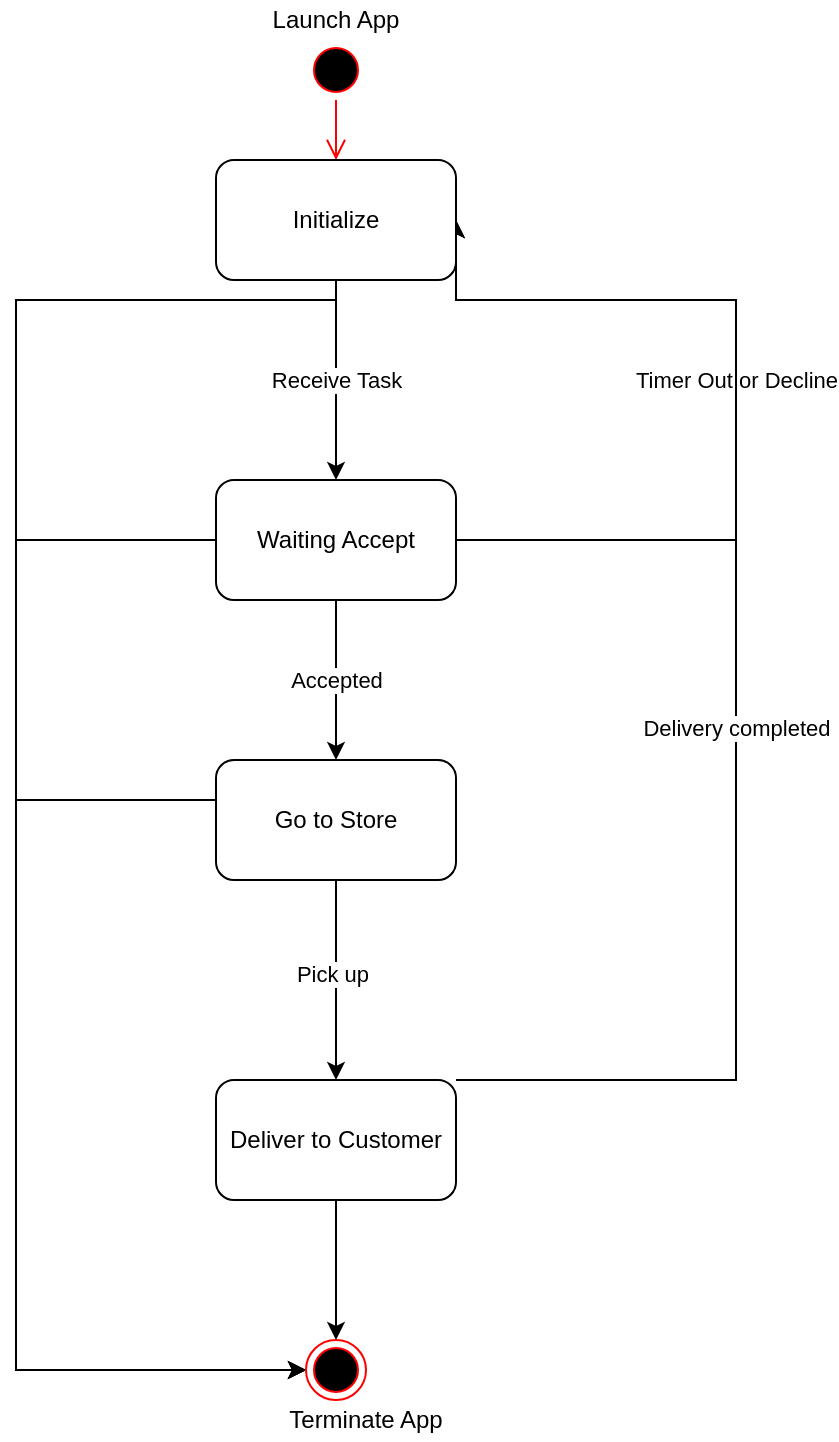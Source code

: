 <mxfile version="20.3.7" type="github" pages="4">
  <diagram id="3SyprcpHxa9v9pUFkzcj" name="status">
    <mxGraphModel dx="966" dy="713" grid="1" gridSize="10" guides="1" tooltips="1" connect="1" arrows="1" fold="1" page="1" pageScale="1" pageWidth="1100" pageHeight="850" math="0" shadow="0">
      <root>
        <mxCell id="0" />
        <mxCell id="1" parent="0" />
        <mxCell id="i3gZExjQcRAgi3sSbV-m-11" value="Accepted" style="edgeStyle=orthogonalEdgeStyle;rounded=0;orthogonalLoop=1;jettySize=auto;html=1;" parent="1" source="i3gZExjQcRAgi3sSbV-m-1" target="i3gZExjQcRAgi3sSbV-m-5" edge="1">
          <mxGeometry relative="1" as="geometry" />
        </mxCell>
        <mxCell id="i3gZExjQcRAgi3sSbV-m-14" style="edgeStyle=orthogonalEdgeStyle;rounded=0;orthogonalLoop=1;jettySize=auto;html=1;entryX=0;entryY=0.5;entryDx=0;entryDy=0;" parent="1" source="i3gZExjQcRAgi3sSbV-m-1" target="i3gZExjQcRAgi3sSbV-m-8" edge="1">
          <mxGeometry relative="1" as="geometry">
            <Array as="points">
              <mxPoint x="120" y="300" />
              <mxPoint x="120" y="715" />
            </Array>
          </mxGeometry>
        </mxCell>
        <mxCell id="i3gZExjQcRAgi3sSbV-m-16" value="Timer Out or Decline" style="edgeStyle=orthogonalEdgeStyle;rounded=0;orthogonalLoop=1;jettySize=auto;html=1;entryX=1;entryY=0.5;entryDx=0;entryDy=0;" parent="1" source="i3gZExjQcRAgi3sSbV-m-1" target="i3gZExjQcRAgi3sSbV-m-7" edge="1">
          <mxGeometry relative="1" as="geometry">
            <Array as="points">
              <mxPoint x="480" y="300" />
              <mxPoint x="480" y="180" />
            </Array>
          </mxGeometry>
        </mxCell>
        <mxCell id="i3gZExjQcRAgi3sSbV-m-1" value="Waiting Accept" style="rounded=1;whiteSpace=wrap;html=1;" parent="1" vertex="1">
          <mxGeometry x="220" y="270" width="120" height="60" as="geometry" />
        </mxCell>
        <mxCell id="i3gZExjQcRAgi3sSbV-m-2" value="" style="ellipse;html=1;shape=startState;fillColor=#000000;strokeColor=#ff0000;" parent="1" vertex="1">
          <mxGeometry x="265" y="50" width="30" height="30" as="geometry" />
        </mxCell>
        <mxCell id="i3gZExjQcRAgi3sSbV-m-3" value="" style="edgeStyle=orthogonalEdgeStyle;html=1;verticalAlign=bottom;endArrow=open;endSize=8;strokeColor=#ff0000;entryX=0.5;entryY=0;entryDx=0;entryDy=0;" parent="1" source="i3gZExjQcRAgi3sSbV-m-2" target="i3gZExjQcRAgi3sSbV-m-7" edge="1">
          <mxGeometry relative="1" as="geometry">
            <mxPoint x="280" y="130" as="targetPoint" />
          </mxGeometry>
        </mxCell>
        <mxCell id="i3gZExjQcRAgi3sSbV-m-12" style="edgeStyle=orthogonalEdgeStyle;rounded=0;orthogonalLoop=1;jettySize=auto;html=1;entryX=0.5;entryY=0;entryDx=0;entryDy=0;" parent="1" source="i3gZExjQcRAgi3sSbV-m-5" target="i3gZExjQcRAgi3sSbV-m-6" edge="1">
          <mxGeometry relative="1" as="geometry" />
        </mxCell>
        <mxCell id="i3gZExjQcRAgi3sSbV-m-17" value="Pick up" style="edgeLabel;html=1;align=center;verticalAlign=middle;resizable=0;points=[];" parent="i3gZExjQcRAgi3sSbV-m-12" vertex="1" connectable="0">
          <mxGeometry x="-0.075" y="-2" relative="1" as="geometry">
            <mxPoint as="offset" />
          </mxGeometry>
        </mxCell>
        <mxCell id="i3gZExjQcRAgi3sSbV-m-15" style="edgeStyle=orthogonalEdgeStyle;rounded=0;orthogonalLoop=1;jettySize=auto;html=1;entryX=0;entryY=0.5;entryDx=0;entryDy=0;" parent="1" source="i3gZExjQcRAgi3sSbV-m-5" target="i3gZExjQcRAgi3sSbV-m-8" edge="1">
          <mxGeometry relative="1" as="geometry">
            <Array as="points">
              <mxPoint x="120" y="430" />
              <mxPoint x="120" y="715" />
            </Array>
          </mxGeometry>
        </mxCell>
        <mxCell id="i3gZExjQcRAgi3sSbV-m-5" value="Go to Store" style="rounded=1;whiteSpace=wrap;html=1;" parent="1" vertex="1">
          <mxGeometry x="220" y="410" width="120" height="60" as="geometry" />
        </mxCell>
        <mxCell id="i3gZExjQcRAgi3sSbV-m-13" style="edgeStyle=orthogonalEdgeStyle;rounded=0;orthogonalLoop=1;jettySize=auto;html=1;entryX=0.5;entryY=0;entryDx=0;entryDy=0;" parent="1" source="i3gZExjQcRAgi3sSbV-m-6" target="i3gZExjQcRAgi3sSbV-m-8" edge="1">
          <mxGeometry relative="1" as="geometry" />
        </mxCell>
        <mxCell id="i3gZExjQcRAgi3sSbV-m-19" style="edgeStyle=orthogonalEdgeStyle;rounded=0;orthogonalLoop=1;jettySize=auto;html=1;entryX=1;entryY=0.5;entryDx=0;entryDy=0;" parent="1" source="i3gZExjQcRAgi3sSbV-m-6" target="i3gZExjQcRAgi3sSbV-m-7" edge="1">
          <mxGeometry relative="1" as="geometry">
            <Array as="points">
              <mxPoint x="480" y="570" />
              <mxPoint x="480" y="180" />
            </Array>
          </mxGeometry>
        </mxCell>
        <mxCell id="i3gZExjQcRAgi3sSbV-m-20" value="Delivery completed" style="edgeLabel;html=1;align=center;verticalAlign=middle;resizable=0;points=[];" parent="i3gZExjQcRAgi3sSbV-m-19" vertex="1" connectable="0">
          <mxGeometry x="-0.11" relative="1" as="geometry">
            <mxPoint as="offset" />
          </mxGeometry>
        </mxCell>
        <mxCell id="i3gZExjQcRAgi3sSbV-m-6" value="Deliver to Customer" style="rounded=1;whiteSpace=wrap;html=1;" parent="1" vertex="1">
          <mxGeometry x="220" y="570" width="120" height="60" as="geometry" />
        </mxCell>
        <mxCell id="i3gZExjQcRAgi3sSbV-m-9" style="edgeStyle=orthogonalEdgeStyle;rounded=0;orthogonalLoop=1;jettySize=auto;html=1;entryX=0;entryY=0.5;entryDx=0;entryDy=0;" parent="1" source="i3gZExjQcRAgi3sSbV-m-7" target="i3gZExjQcRAgi3sSbV-m-8" edge="1">
          <mxGeometry relative="1" as="geometry">
            <mxPoint x="50" y="711" as="targetPoint" />
            <Array as="points">
              <mxPoint x="120" y="180" />
              <mxPoint x="120" y="715" />
            </Array>
          </mxGeometry>
        </mxCell>
        <mxCell id="i3gZExjQcRAgi3sSbV-m-10" value="Receive Task" style="edgeStyle=orthogonalEdgeStyle;rounded=0;orthogonalLoop=1;jettySize=auto;html=1;entryX=0.5;entryY=0;entryDx=0;entryDy=0;" parent="1" source="i3gZExjQcRAgi3sSbV-m-7" target="i3gZExjQcRAgi3sSbV-m-1" edge="1">
          <mxGeometry relative="1" as="geometry" />
        </mxCell>
        <mxCell id="i3gZExjQcRAgi3sSbV-m-7" value="Initialize" style="rounded=1;whiteSpace=wrap;html=1;" parent="1" vertex="1">
          <mxGeometry x="220" y="110" width="120" height="60" as="geometry" />
        </mxCell>
        <mxCell id="i3gZExjQcRAgi3sSbV-m-8" value="" style="ellipse;html=1;shape=endState;fillColor=#000000;strokeColor=#ff0000;" parent="1" vertex="1">
          <mxGeometry x="265" y="700" width="30" height="30" as="geometry" />
        </mxCell>
        <mxCell id="i3gZExjQcRAgi3sSbV-m-21" value="Launch App" style="text;html=1;strokeColor=none;fillColor=none;align=center;verticalAlign=middle;whiteSpace=wrap;rounded=0;" parent="1" vertex="1">
          <mxGeometry x="230" y="30" width="100" height="20" as="geometry" />
        </mxCell>
        <mxCell id="i3gZExjQcRAgi3sSbV-m-23" value="Terminate App" style="text;html=1;strokeColor=none;fillColor=none;align=center;verticalAlign=middle;whiteSpace=wrap;rounded=0;" parent="1" vertex="1">
          <mxGeometry x="240" y="730" width="110" height="20" as="geometry" />
        </mxCell>
      </root>
    </mxGraphModel>
  </diagram>
  <diagram id="gtou46zGX1QCLSLipSyE" name="Layer">
    <mxGraphModel dx="966" dy="713" grid="1" gridSize="10" guides="1" tooltips="1" connect="1" arrows="1" fold="1" page="1" pageScale="1" pageWidth="1100" pageHeight="850" math="0" shadow="0">
      <root>
        <mxCell id="DPVgUZX1APURNlut0-wl-0" />
        <mxCell id="DPVgUZX1APURNlut0-wl-1" parent="DPVgUZX1APURNlut0-wl-0" />
        <mxCell id="DPVgUZX1APURNlut0-wl-3" value="" style="rounded=0;whiteSpace=wrap;html=1;fillColor=#dae8fc;strokeColor=#6c8ebf;" parent="DPVgUZX1APURNlut0-wl-1" vertex="1">
          <mxGeometry x="240" y="140" width="400" height="535" as="geometry" />
        </mxCell>
        <mxCell id="DPVgUZX1APURNlut0-wl-4" value="" style="rounded=0;whiteSpace=wrap;html=1;fillColor=#ffe6cc;strokeColor=#d79b00;" parent="DPVgUZX1APURNlut0-wl-1" vertex="1">
          <mxGeometry x="310" y="158" width="400" height="535" as="geometry" />
        </mxCell>
        <mxCell id="DPVgUZX1APURNlut0-wl-5" value="" style="rounded=0;whiteSpace=wrap;html=1;fillColor=#d5e8d4;strokeColor=#82b366;" parent="DPVgUZX1APURNlut0-wl-1" vertex="1">
          <mxGeometry x="380" y="180" width="400" height="535" as="geometry" />
        </mxCell>
        <mxCell id="DPVgUZX1APURNlut0-wl-8" style="edgeStyle=orthogonalEdgeStyle;rounded=0;orthogonalLoop=1;jettySize=auto;html=1;entryX=0;entryY=0.234;entryDx=0;entryDy=0;entryPerimeter=0;fontSize=14;" parent="DPVgUZX1APURNlut0-wl-1" source="DPVgUZX1APURNlut0-wl-7" target="DPVgUZX1APURNlut0-wl-3" edge="1">
          <mxGeometry relative="1" as="geometry" />
        </mxCell>
        <mxCell id="DPVgUZX1APURNlut0-wl-7" value="Map View" style="text;html=1;fillColor=none;align=center;verticalAlign=middle;whiteSpace=wrap;rounded=0;fontStyle=1;fontSize=14;strokeColor=#000000;" parent="DPVgUZX1APURNlut0-wl-1" vertex="1">
          <mxGeometry x="20" y="240" width="120" height="50" as="geometry" />
        </mxCell>
        <mxCell id="DPVgUZX1APURNlut0-wl-10" style="edgeStyle=orthogonalEdgeStyle;rounded=0;orthogonalLoop=1;jettySize=auto;html=1;entryX=0.003;entryY=0.443;entryDx=0;entryDy=0;entryPerimeter=0;fontSize=14;" parent="DPVgUZX1APURNlut0-wl-1" source="DPVgUZX1APURNlut0-wl-9" target="DPVgUZX1APURNlut0-wl-4" edge="1">
          <mxGeometry relative="1" as="geometry" />
        </mxCell>
        <mxCell id="DPVgUZX1APURNlut0-wl-9" value="Data View" style="text;html=1;fillColor=none;align=center;verticalAlign=middle;whiteSpace=wrap;rounded=0;fontStyle=1;fontSize=14;strokeColor=#000000;" parent="DPVgUZX1APURNlut0-wl-1" vertex="1">
          <mxGeometry x="20" y="370" width="120" height="50" as="geometry" />
        </mxCell>
        <mxCell id="DPVgUZX1APURNlut0-wl-12" style="edgeStyle=orthogonalEdgeStyle;rounded=0;orthogonalLoop=1;jettySize=auto;html=1;entryX=-0.002;entryY=0.645;entryDx=0;entryDy=0;entryPerimeter=0;fontSize=14;" parent="DPVgUZX1APURNlut0-wl-1" source="DPVgUZX1APURNlut0-wl-11" target="DPVgUZX1APURNlut0-wl-5" edge="1">
          <mxGeometry relative="1" as="geometry" />
        </mxCell>
        <mxCell id="DPVgUZX1APURNlut0-wl-11" value="Alert/Popup View" style="text;html=1;fillColor=none;align=center;verticalAlign=middle;whiteSpace=wrap;rounded=0;fontStyle=1;fontSize=14;strokeColor=#000000;" parent="DPVgUZX1APURNlut0-wl-1" vertex="1">
          <mxGeometry x="20" y="500" width="120" height="50" as="geometry" />
        </mxCell>
      </root>
    </mxGraphModel>
  </diagram>
  <diagram id="u4hNYogOvnCquQkuKedv" name="event">
    <mxGraphModel dx="966" dy="713" grid="1" gridSize="10" guides="1" tooltips="1" connect="1" arrows="1" fold="1" page="1" pageScale="1" pageWidth="1100" pageHeight="850" math="0" shadow="0">
      <root>
        <mxCell id="sNLeW46Lzk7iC-Mk6fb0-0" />
        <mxCell id="sNLeW46Lzk7iC-Mk6fb0-1" parent="sNLeW46Lzk7iC-Mk6fb0-0" />
        <mxCell id="Lvlu1L-vkbJUihA7xlHj-0" value="Event/Notify" style="ellipse;whiteSpace=wrap;html=1;" parent="sNLeW46Lzk7iC-Mk6fb0-1" vertex="1">
          <mxGeometry x="380" y="270" width="120" height="80" as="geometry" />
        </mxCell>
        <mxCell id="Lvlu1L-vkbJUihA7xlHj-10" style="edgeStyle=orthogonalEdgeStyle;rounded=0;orthogonalLoop=1;jettySize=auto;html=1;startArrow=classic;startFill=1;" parent="sNLeW46Lzk7iC-Mk6fb0-1" source="Lvlu1L-vkbJUihA7xlHj-1" edge="1">
          <mxGeometry relative="1" as="geometry">
            <mxPoint x="380" y="310" as="targetPoint" />
            <Array as="points">
              <mxPoint x="260" y="310" />
            </Array>
          </mxGeometry>
        </mxCell>
        <mxCell id="Lvlu1L-vkbJUihA7xlHj-1" value="Http/RTC" style="rounded=1;whiteSpace=wrap;html=1;" parent="sNLeW46Lzk7iC-Mk6fb0-1" vertex="1">
          <mxGeometry x="210" y="410" width="100" height="50" as="geometry" />
        </mxCell>
        <mxCell id="Lvlu1L-vkbJUihA7xlHj-11" style="edgeStyle=orthogonalEdgeStyle;rounded=0;orthogonalLoop=1;jettySize=auto;html=1;entryX=0.5;entryY=1;entryDx=0;entryDy=0;startArrow=classic;startFill=1;" parent="sNLeW46Lzk7iC-Mk6fb0-1" source="Lvlu1L-vkbJUihA7xlHj-2" target="Lvlu1L-vkbJUihA7xlHj-0" edge="1">
          <mxGeometry relative="1" as="geometry" />
        </mxCell>
        <mxCell id="Lvlu1L-vkbJUihA7xlHj-2" value="Location" style="rounded=1;whiteSpace=wrap;html=1;" parent="sNLeW46Lzk7iC-Mk6fb0-1" vertex="1">
          <mxGeometry x="390" y="410" width="100" height="50" as="geometry" />
        </mxCell>
        <mxCell id="Lvlu1L-vkbJUihA7xlHj-12" style="edgeStyle=orthogonalEdgeStyle;rounded=0;orthogonalLoop=1;jettySize=auto;html=1;startArrow=classic;startFill=1;" parent="sNLeW46Lzk7iC-Mk6fb0-1" source="Lvlu1L-vkbJUihA7xlHj-3" edge="1">
          <mxGeometry relative="1" as="geometry">
            <mxPoint x="500" y="310" as="targetPoint" />
            <Array as="points">
              <mxPoint x="620" y="310" />
            </Array>
          </mxGeometry>
        </mxCell>
        <mxCell id="Lvlu1L-vkbJUihA7xlHj-3" value="Timer" style="rounded=1;whiteSpace=wrap;html=1;" parent="sNLeW46Lzk7iC-Mk6fb0-1" vertex="1">
          <mxGeometry x="570" y="410" width="100" height="50" as="geometry" />
        </mxCell>
        <mxCell id="Lvlu1L-vkbJUihA7xlHj-7" style="edgeStyle=orthogonalEdgeStyle;rounded=0;orthogonalLoop=1;jettySize=auto;html=1;entryX=0;entryY=0.5;entryDx=0;entryDy=0;startArrow=classic;startFill=1;" parent="sNLeW46Lzk7iC-Mk6fb0-1" source="Lvlu1L-vkbJUihA7xlHj-4" target="Lvlu1L-vkbJUihA7xlHj-0" edge="1">
          <mxGeometry relative="1" as="geometry">
            <Array as="points">
              <mxPoint x="260" y="310" />
            </Array>
          </mxGeometry>
        </mxCell>
        <mxCell id="Lvlu1L-vkbJUihA7xlHj-4" value="View" style="rounded=1;whiteSpace=wrap;html=1;" parent="sNLeW46Lzk7iC-Mk6fb0-1" vertex="1">
          <mxGeometry x="210" y="160" width="100" height="50" as="geometry" />
        </mxCell>
        <mxCell id="Lvlu1L-vkbJUihA7xlHj-8" style="edgeStyle=orthogonalEdgeStyle;rounded=0;orthogonalLoop=1;jettySize=auto;html=1;entryX=0.5;entryY=0;entryDx=0;entryDy=0;startArrow=classic;startFill=1;" parent="sNLeW46Lzk7iC-Mk6fb0-1" source="Lvlu1L-vkbJUihA7xlHj-5" target="Lvlu1L-vkbJUihA7xlHj-0" edge="1">
          <mxGeometry relative="1" as="geometry" />
        </mxCell>
        <mxCell id="Lvlu1L-vkbJUihA7xlHj-5" value="Promotion" style="rounded=1;whiteSpace=wrap;html=1;" parent="sNLeW46Lzk7iC-Mk6fb0-1" vertex="1">
          <mxGeometry x="390" y="160" width="100" height="50" as="geometry" />
        </mxCell>
        <mxCell id="Lvlu1L-vkbJUihA7xlHj-9" style="edgeStyle=orthogonalEdgeStyle;rounded=0;orthogonalLoop=1;jettySize=auto;html=1;entryX=1;entryY=0.5;entryDx=0;entryDy=0;startArrow=classic;startFill=1;" parent="sNLeW46Lzk7iC-Mk6fb0-1" source="Lvlu1L-vkbJUihA7xlHj-6" target="Lvlu1L-vkbJUihA7xlHj-0" edge="1">
          <mxGeometry relative="1" as="geometry">
            <Array as="points">
              <mxPoint x="620" y="310" />
            </Array>
          </mxGeometry>
        </mxCell>
        <mxCell id="Lvlu1L-vkbJUihA7xlHj-6" value="Duty" style="rounded=1;whiteSpace=wrap;html=1;" parent="sNLeW46Lzk7iC-Mk6fb0-1" vertex="1">
          <mxGeometry x="570" y="160" width="100" height="50" as="geometry" />
        </mxCell>
        <mxCell id="g2pMEFykzgeNH0a7duf3-2" value="HTTP pull" style="edgeStyle=orthogonalEdgeStyle;rounded=0;orthogonalLoop=1;jettySize=auto;html=1;exitX=0.8;exitY=0.4;exitDx=0;exitDy=0;exitPerimeter=0;" edge="1" parent="sNLeW46Lzk7iC-Mk6fb0-1" source="g2pMEFykzgeNH0a7duf3-7" target="g2pMEFykzgeNH0a7duf3-1">
          <mxGeometry relative="1" as="geometry" />
        </mxCell>
        <mxCell id="g2pMEFykzgeNH0a7duf3-5" value="Thread 0" style="edgeLabel;html=1;align=center;verticalAlign=middle;resizable=0;points=[];" vertex="1" connectable="0" parent="g2pMEFykzgeNH0a7duf3-2">
          <mxGeometry x="-0.265" y="4" relative="1" as="geometry">
            <mxPoint x="-95" as="offset" />
          </mxGeometry>
        </mxCell>
        <mxCell id="g2pMEFykzgeNH0a7duf3-0" value="APP" style="rounded=0;whiteSpace=wrap;html=1;" vertex="1" parent="sNLeW46Lzk7iC-Mk6fb0-1">
          <mxGeometry x="60" y="580" width="200" height="110" as="geometry" />
        </mxCell>
        <mxCell id="g2pMEFykzgeNH0a7duf3-3" style="edgeStyle=orthogonalEdgeStyle;rounded=0;orthogonalLoop=1;jettySize=auto;html=1;entryX=0.86;entryY=0.75;entryDx=0;entryDy=0;entryPerimeter=0;" edge="1" parent="sNLeW46Lzk7iC-Mk6fb0-1" source="g2pMEFykzgeNH0a7duf3-1" target="g2pMEFykzgeNH0a7duf3-7">
          <mxGeometry relative="1" as="geometry">
            <Array as="points">
              <mxPoint x="710" y="650" />
              <mxPoint x="400" y="650" />
              <mxPoint x="400" y="630" />
            </Array>
          </mxGeometry>
        </mxCell>
        <mxCell id="g2pMEFykzgeNH0a7duf3-4" value="RTC Push" style="edgeLabel;html=1;align=center;verticalAlign=middle;resizable=0;points=[];" vertex="1" connectable="0" parent="g2pMEFykzgeNH0a7duf3-3">
          <mxGeometry x="-0.093" y="-1" relative="1" as="geometry">
            <mxPoint as="offset" />
          </mxGeometry>
        </mxCell>
        <mxCell id="g2pMEFykzgeNH0a7duf3-6" value="Thread 1" style="edgeLabel;html=1;align=center;verticalAlign=middle;resizable=0;points=[];" vertex="1" connectable="0" parent="g2pMEFykzgeNH0a7duf3-3">
          <mxGeometry x="0.6" y="-4" relative="1" as="geometry">
            <mxPoint as="offset" />
          </mxGeometry>
        </mxCell>
        <mxCell id="g2pMEFykzgeNH0a7duf3-1" value="Server" style="rounded=0;whiteSpace=wrap;html=1;" vertex="1" parent="sNLeW46Lzk7iC-Mk6fb0-1">
          <mxGeometry x="650" y="550" width="120" height="60" as="geometry" />
        </mxCell>
        <mxCell id="g2pMEFykzgeNH0a7duf3-8" style="edgeStyle=orthogonalEdgeStyle;rounded=0;orthogonalLoop=1;jettySize=auto;html=1;entryX=1;entryY=0.5;entryDx=0;entryDy=0;" edge="1" parent="sNLeW46Lzk7iC-Mk6fb0-1" source="g2pMEFykzgeNH0a7duf3-7" target="g2pMEFykzgeNH0a7duf3-0">
          <mxGeometry relative="1" as="geometry" />
        </mxCell>
        <mxCell id="g2pMEFykzgeNH0a7duf3-7" value="Message" style="shape=dataStorage;whiteSpace=wrap;html=1;fixedSize=1;" vertex="1" parent="sNLeW46Lzk7iC-Mk6fb0-1">
          <mxGeometry x="150" y="590" width="100" height="80" as="geometry" />
        </mxCell>
      </root>
    </mxGraphModel>
  </diagram>
  <diagram id="eoBtrxFQPGLkLNv2nhIE" name="Page-4">
    <mxGraphModel dx="966" dy="713" grid="1" gridSize="10" guides="1" tooltips="1" connect="1" arrows="1" fold="1" page="1" pageScale="1" pageWidth="850" pageHeight="1100" math="0" shadow="0">
      <root>
        <mxCell id="0" />
        <mxCell id="1" parent="0" />
      </root>
    </mxGraphModel>
  </diagram>
</mxfile>
